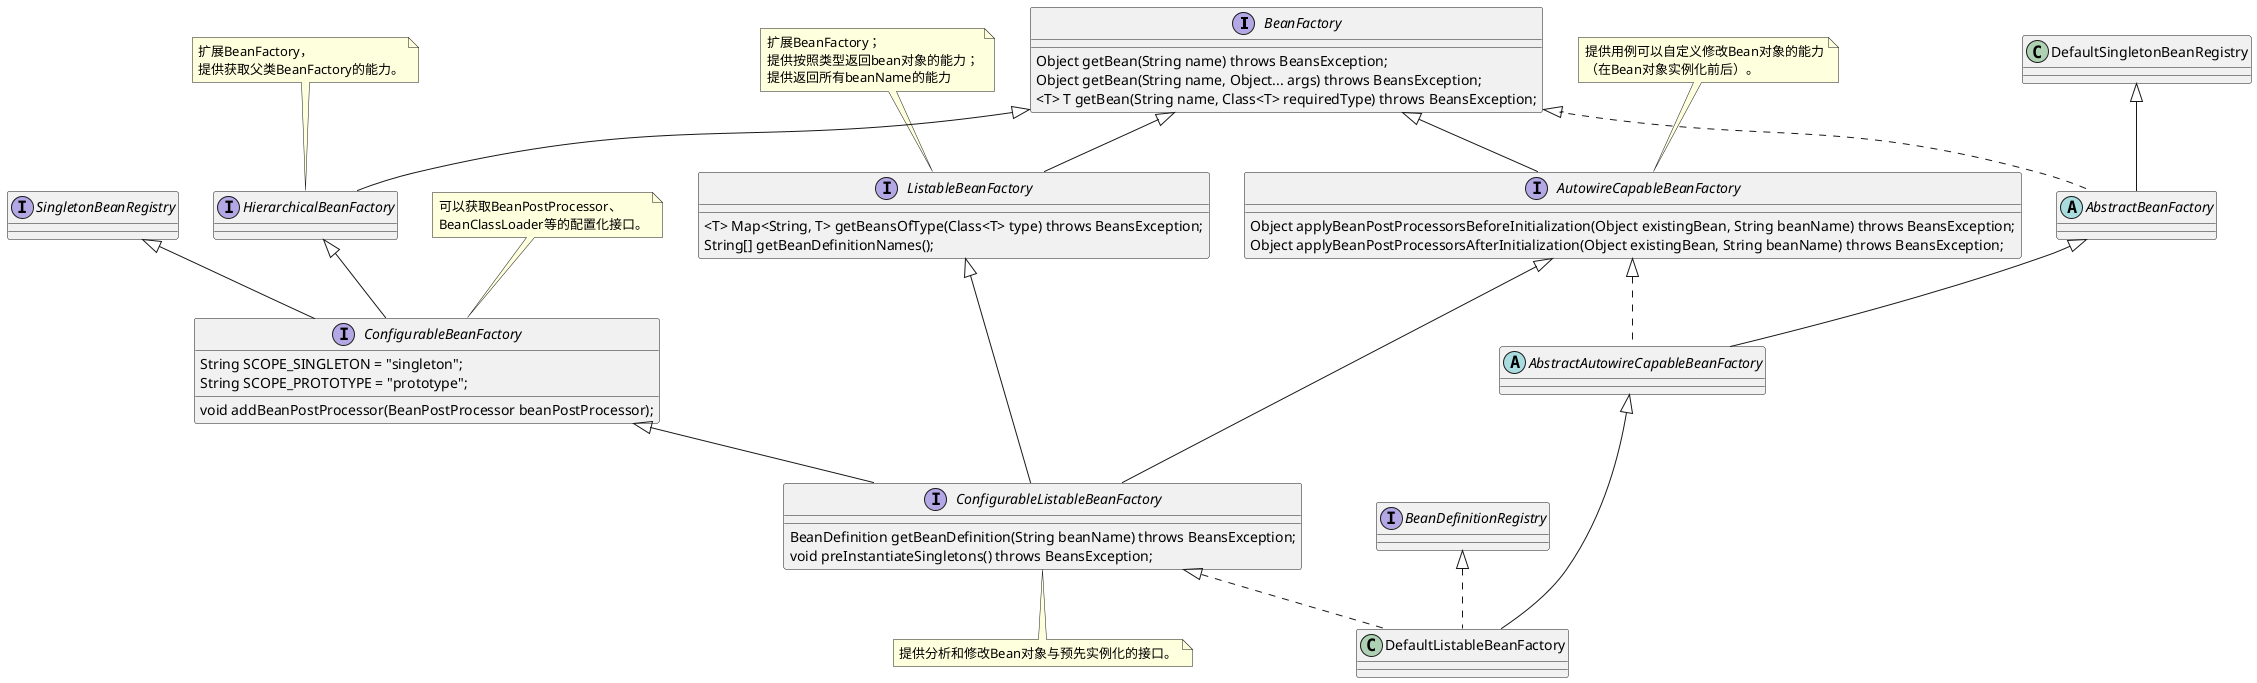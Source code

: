 @startuml
'https://plantuml.com/class-diagram

interface BeanFactory {
    Object getBean(String name) throws BeansException;
    Object getBean(String name, Object... args) throws BeansException;
    <T> T getBean(String name, Class<T> requiredType) throws BeansException;
}

interface ListableBeanFactory extends BeanFactory {
    <T> Map<String, T> getBeansOfType(Class<T> type) throws BeansException;
    String[] getBeanDefinitionNames();
}
note top of ListableBeanFactory: 扩展BeanFactory；\n提供按照类型返回bean对象的能力；\n提供返回所有beanName的能力

interface HierarchicalBeanFactory extends BeanFactory {
}
note top of HierarchicalBeanFactory: 扩展BeanFactory，\n提供获取父类BeanFactory的能力。

interface ConfigurableBeanFactory extends HierarchicalBeanFactory, SingletonBeanRegistry {
    String SCOPE_SINGLETON = "singleton";
    String SCOPE_PROTOTYPE = "prototype";

    void addBeanPostProcessor(BeanPostProcessor beanPostProcessor);
}
note top of ConfigurableBeanFactory: 可以获取BeanPostProcessor、\nBeanClassLoader等的配置化接口。

interface AutowireCapableBeanFactory extends BeanFactory {
    Object applyBeanPostProcessorsBeforeInitialization(Object existingBean, String beanName) throws BeansException;
    Object applyBeanPostProcessorsAfterInitialization(Object existingBean, String beanName) throws BeansException;
}
note top of AutowireCapableBeanFactory: 提供用例可以自定义修改Bean对象的能力\n（在Bean对象实例化前后）。

interface ConfigurableListableBeanFactory extends ListableBeanFactory, AutowireCapableBeanFactory, ConfigurableBeanFactory {
    BeanDefinition getBeanDefinition(String beanName) throws BeansException;
    void preInstantiateSingletons() throws BeansException;
}
note bottom of ConfigurableListableBeanFactory: 提供分析和修改Bean对象与预先实例化的接口。

abstract class AbstractBeanFactory extends DefaultSingletonBeanRegistry implements BeanFactory {
}
abstract class AbstractAutowireCapableBeanFactory extends AbstractBeanFactory implements AutowireCapableBeanFactory {
}
class DefaultListableBeanFactory extends AbstractAutowireCapableBeanFactory implements BeanDefinitionRegistry, ConfigurableListableBeanFactory {
}

'class ClassPathResource {
'    private final String path;
'    private ClassLoader classLoader;
'}
'
'class FileSystemResource {
'    private final File file;
'    private final String path;
'}
'
'class UrlResource {
'    private final URL url;
'}
'
'interface ResourceLoader {
'    String CLASSPATH_URL_PREFIX;
'    Resource getResource(String location);
'}
'
'class DefaultResourceLoader implements ResourceLoader {
'}
'
'interface BeanDefinitionReader {
'    BeanDefinitionRegistry getRegistry();
'    ResourceLoader getResourceLoader();
'    void loadBeanDefinitions(Resource resource) throws BeansException;
'    void loadBeanDefinitions(Resource... resources) throws BeansException;
'    void loadBeanDefinitions(String location) throws BeansException;
'}
'
'abstract class AbstractBeamDefinitionReader implements BeanDefinitionReader {
'    private final BeanDefinitionRegistry registry;
'    private final ResourceLoader resourceLoader;
'    BeanDefinitionRegistry getRegistry();
'    ResourceLoader getResourceLoader();
'}
'
'class XmlBeanDefinitionReader extends AbstractBeamDefinitionReader {
'    void loadBeanDefinitions(Resource resource) throws BeansException;
'    void loadBeanDefinitions(Resource... resources) throws BeansException;
'    void loadBeanDefinitions(String location) throws BeansException;
'}
'
'interface BeanDefinitionRegistry {
'    void registerBeanDefinition(String name, BeanDefinition beanDefinition);
'    boolean containsBeanDefinition(String beanName);
'}
'
''依赖
'Resource <.. ResourceLoader
'
'Resource <|.up. ClassPathResource
'Resource <|.up. FileSystemResource
'Resource <|.up. UrlResource
'
'ResourceLoader <.right.. AbstractBeamDefinitionReader
'
'BeanDefinitionRegistry <.left.. XmlBeanDefinitionReader
@enduml